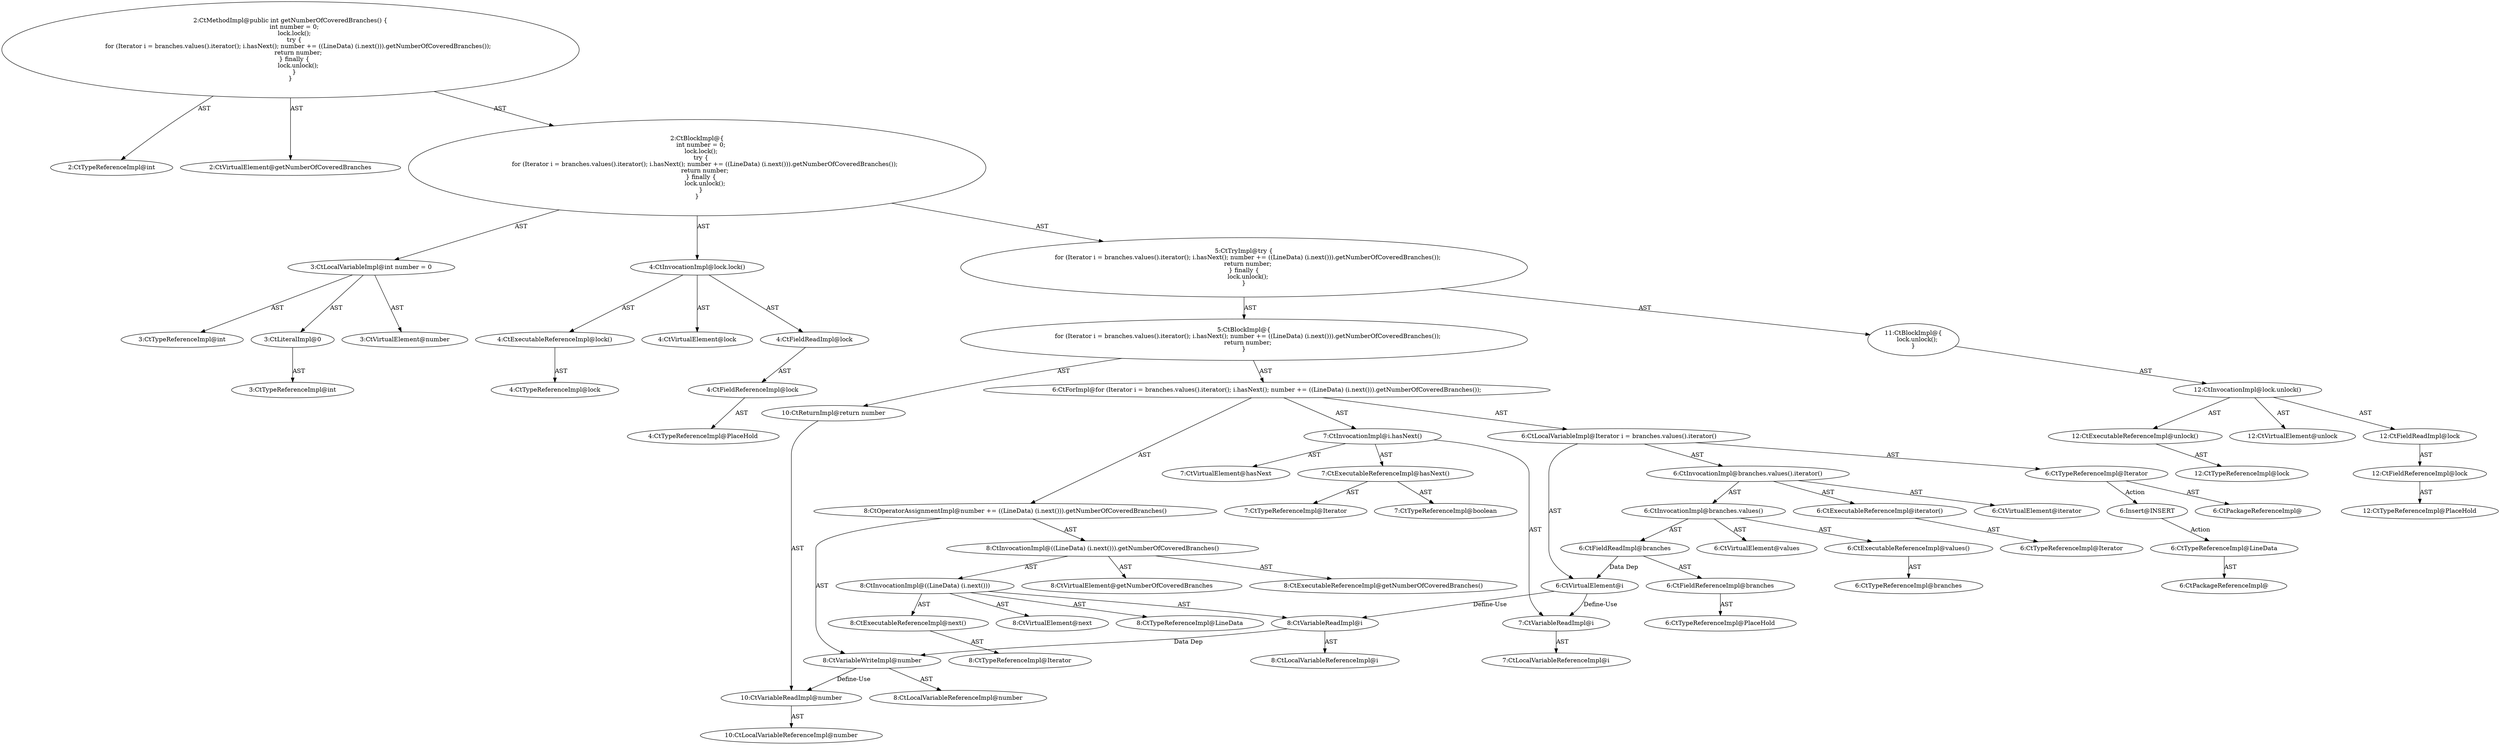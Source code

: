 digraph "getNumberOfCoveredBranches#?" {
0 [label="2:CtTypeReferenceImpl@int" shape=ellipse]
1 [label="2:CtVirtualElement@getNumberOfCoveredBranches" shape=ellipse]
2 [label="3:CtTypeReferenceImpl@int" shape=ellipse]
3 [label="3:CtLiteralImpl@0" shape=ellipse]
4 [label="3:CtTypeReferenceImpl@int" shape=ellipse]
5 [label="3:CtVirtualElement@number" shape=ellipse]
6 [label="3:CtLocalVariableImpl@int number = 0" shape=ellipse]
7 [label="4:CtExecutableReferenceImpl@lock()" shape=ellipse]
8 [label="4:CtTypeReferenceImpl@lock" shape=ellipse]
9 [label="4:CtVirtualElement@lock" shape=ellipse]
10 [label="4:CtFieldReferenceImpl@lock" shape=ellipse]
11 [label="4:CtTypeReferenceImpl@PlaceHold" shape=ellipse]
12 [label="4:CtFieldReadImpl@lock" shape=ellipse]
13 [label="4:CtInvocationImpl@lock.lock()" shape=ellipse]
14 [label="6:CtTypeReferenceImpl@Iterator" shape=ellipse]
15 [label="6:CtPackageReferenceImpl@" shape=ellipse]
16 [label="6:CtExecutableReferenceImpl@iterator()" shape=ellipse]
17 [label="6:CtTypeReferenceImpl@Iterator" shape=ellipse]
18 [label="6:CtVirtualElement@iterator" shape=ellipse]
19 [label="6:CtExecutableReferenceImpl@values()" shape=ellipse]
20 [label="6:CtTypeReferenceImpl@branches" shape=ellipse]
21 [label="6:CtVirtualElement@values" shape=ellipse]
22 [label="6:CtFieldReferenceImpl@branches" shape=ellipse]
23 [label="6:CtTypeReferenceImpl@PlaceHold" shape=ellipse]
24 [label="6:CtFieldReadImpl@branches" shape=ellipse]
25 [label="6:CtInvocationImpl@branches.values()" shape=ellipse]
26 [label="6:CtInvocationImpl@branches.values().iterator()" shape=ellipse]
27 [label="6:CtVirtualElement@i" shape=ellipse]
28 [label="6:CtLocalVariableImpl@Iterator i = branches.values().iterator()" shape=ellipse]
29 [label="7:CtExecutableReferenceImpl@hasNext()" shape=ellipse]
30 [label="7:CtTypeReferenceImpl@Iterator" shape=ellipse]
31 [label="7:CtTypeReferenceImpl@boolean" shape=ellipse]
32 [label="7:CtVirtualElement@hasNext" shape=ellipse]
33 [label="7:CtVariableReadImpl@i" shape=ellipse]
34 [label="7:CtLocalVariableReferenceImpl@i" shape=ellipse]
35 [label="7:CtInvocationImpl@i.hasNext()" shape=ellipse]
36 [label="8:CtVariableWriteImpl@number" shape=ellipse]
37 [label="8:CtLocalVariableReferenceImpl@number" shape=ellipse]
38 [label="8:CtExecutableReferenceImpl@getNumberOfCoveredBranches()" shape=ellipse]
39 [label="8:CtVirtualElement@getNumberOfCoveredBranches" shape=ellipse]
40 [label="8:CtExecutableReferenceImpl@next()" shape=ellipse]
41 [label="8:CtTypeReferenceImpl@Iterator" shape=ellipse]
42 [label="8:CtVirtualElement@next" shape=ellipse]
43 [label="8:CtVariableReadImpl@i" shape=ellipse]
44 [label="8:CtLocalVariableReferenceImpl@i" shape=ellipse]
45 [label="8:CtInvocationImpl@((LineData) (i.next()))" shape=ellipse]
46 [label="8:CtTypeReferenceImpl@LineData" shape=ellipse]
47 [label="8:CtInvocationImpl@((LineData) (i.next())).getNumberOfCoveredBranches()" shape=ellipse]
48 [label="8:CtOperatorAssignmentImpl@number += ((LineData) (i.next())).getNumberOfCoveredBranches()" shape=ellipse]
49 [label="6:CtForImpl@for (Iterator i = branches.values().iterator(); i.hasNext(); number += ((LineData) (i.next())).getNumberOfCoveredBranches());" shape=ellipse]
50 [label="10:CtVariableReadImpl@number" shape=ellipse]
51 [label="10:CtLocalVariableReferenceImpl@number" shape=ellipse]
52 [label="10:CtReturnImpl@return number" shape=ellipse]
53 [label="5:CtBlockImpl@\{
    for (Iterator i = branches.values().iterator(); i.hasNext(); number += ((LineData) (i.next())).getNumberOfCoveredBranches());
    return number;
\}" shape=ellipse]
54 [label="12:CtExecutableReferenceImpl@unlock()" shape=ellipse]
55 [label="12:CtTypeReferenceImpl@lock" shape=ellipse]
56 [label="12:CtVirtualElement@unlock" shape=ellipse]
57 [label="12:CtFieldReferenceImpl@lock" shape=ellipse]
58 [label="12:CtTypeReferenceImpl@PlaceHold" shape=ellipse]
59 [label="12:CtFieldReadImpl@lock" shape=ellipse]
60 [label="12:CtInvocationImpl@lock.unlock()" shape=ellipse]
61 [label="11:CtBlockImpl@\{
    lock.unlock();
\}" shape=ellipse]
62 [label="5:CtTryImpl@try \{
    for (Iterator i = branches.values().iterator(); i.hasNext(); number += ((LineData) (i.next())).getNumberOfCoveredBranches());
    return number;
\} finally \{
    lock.unlock();
\}" shape=ellipse]
63 [label="2:CtBlockImpl@\{
    int number = 0;
    lock.lock();
    try \{
        for (Iterator i = branches.values().iterator(); i.hasNext(); number += ((LineData) (i.next())).getNumberOfCoveredBranches());
        return number;
    \} finally \{
        lock.unlock();
    \}
\}" shape=ellipse]
64 [label="2:CtMethodImpl@public int getNumberOfCoveredBranches() \{
    int number = 0;
    lock.lock();
    try \{
        for (Iterator i = branches.values().iterator(); i.hasNext(); number += ((LineData) (i.next())).getNumberOfCoveredBranches());
        return number;
    \} finally \{
        lock.unlock();
    \}
\}" shape=ellipse]
65 [label="6:Insert@INSERT" shape=ellipse]
66 [label="6:CtPackageReferenceImpl@" shape=ellipse]
67 [label="6:CtTypeReferenceImpl@LineData" shape=ellipse]
3 -> 4 [label="AST"];
6 -> 5 [label="AST"];
6 -> 2 [label="AST"];
6 -> 3 [label="AST"];
7 -> 8 [label="AST"];
10 -> 11 [label="AST"];
12 -> 10 [label="AST"];
13 -> 9 [label="AST"];
13 -> 12 [label="AST"];
13 -> 7 [label="AST"];
14 -> 15 [label="AST"];
14 -> 65 [label="Action"];
16 -> 17 [label="AST"];
19 -> 20 [label="AST"];
22 -> 23 [label="AST"];
24 -> 22 [label="AST"];
24 -> 27 [label="Data Dep"];
25 -> 21 [label="AST"];
25 -> 24 [label="AST"];
25 -> 19 [label="AST"];
26 -> 18 [label="AST"];
26 -> 25 [label="AST"];
26 -> 16 [label="AST"];
27 -> 33 [label="Define-Use"];
27 -> 43 [label="Define-Use"];
28 -> 27 [label="AST"];
28 -> 14 [label="AST"];
28 -> 26 [label="AST"];
29 -> 30 [label="AST"];
29 -> 31 [label="AST"];
33 -> 34 [label="AST"];
35 -> 32 [label="AST"];
35 -> 33 [label="AST"];
35 -> 29 [label="AST"];
36 -> 37 [label="AST"];
36 -> 50 [label="Define-Use"];
40 -> 41 [label="AST"];
43 -> 44 [label="AST"];
43 -> 36 [label="Data Dep"];
45 -> 42 [label="AST"];
45 -> 46 [label="AST"];
45 -> 43 [label="AST"];
45 -> 40 [label="AST"];
47 -> 39 [label="AST"];
47 -> 45 [label="AST"];
47 -> 38 [label="AST"];
48 -> 36 [label="AST"];
48 -> 47 [label="AST"];
49 -> 28 [label="AST"];
49 -> 35 [label="AST"];
49 -> 48 [label="AST"];
50 -> 51 [label="AST"];
52 -> 50 [label="AST"];
53 -> 49 [label="AST"];
53 -> 52 [label="AST"];
54 -> 55 [label="AST"];
57 -> 58 [label="AST"];
59 -> 57 [label="AST"];
60 -> 56 [label="AST"];
60 -> 59 [label="AST"];
60 -> 54 [label="AST"];
61 -> 60 [label="AST"];
62 -> 53 [label="AST"];
62 -> 61 [label="AST"];
63 -> 6 [label="AST"];
63 -> 13 [label="AST"];
63 -> 62 [label="AST"];
64 -> 1 [label="AST"];
64 -> 0 [label="AST"];
64 -> 63 [label="AST"];
65 -> 67 [label="Action"];
67 -> 66 [label="AST"];
}